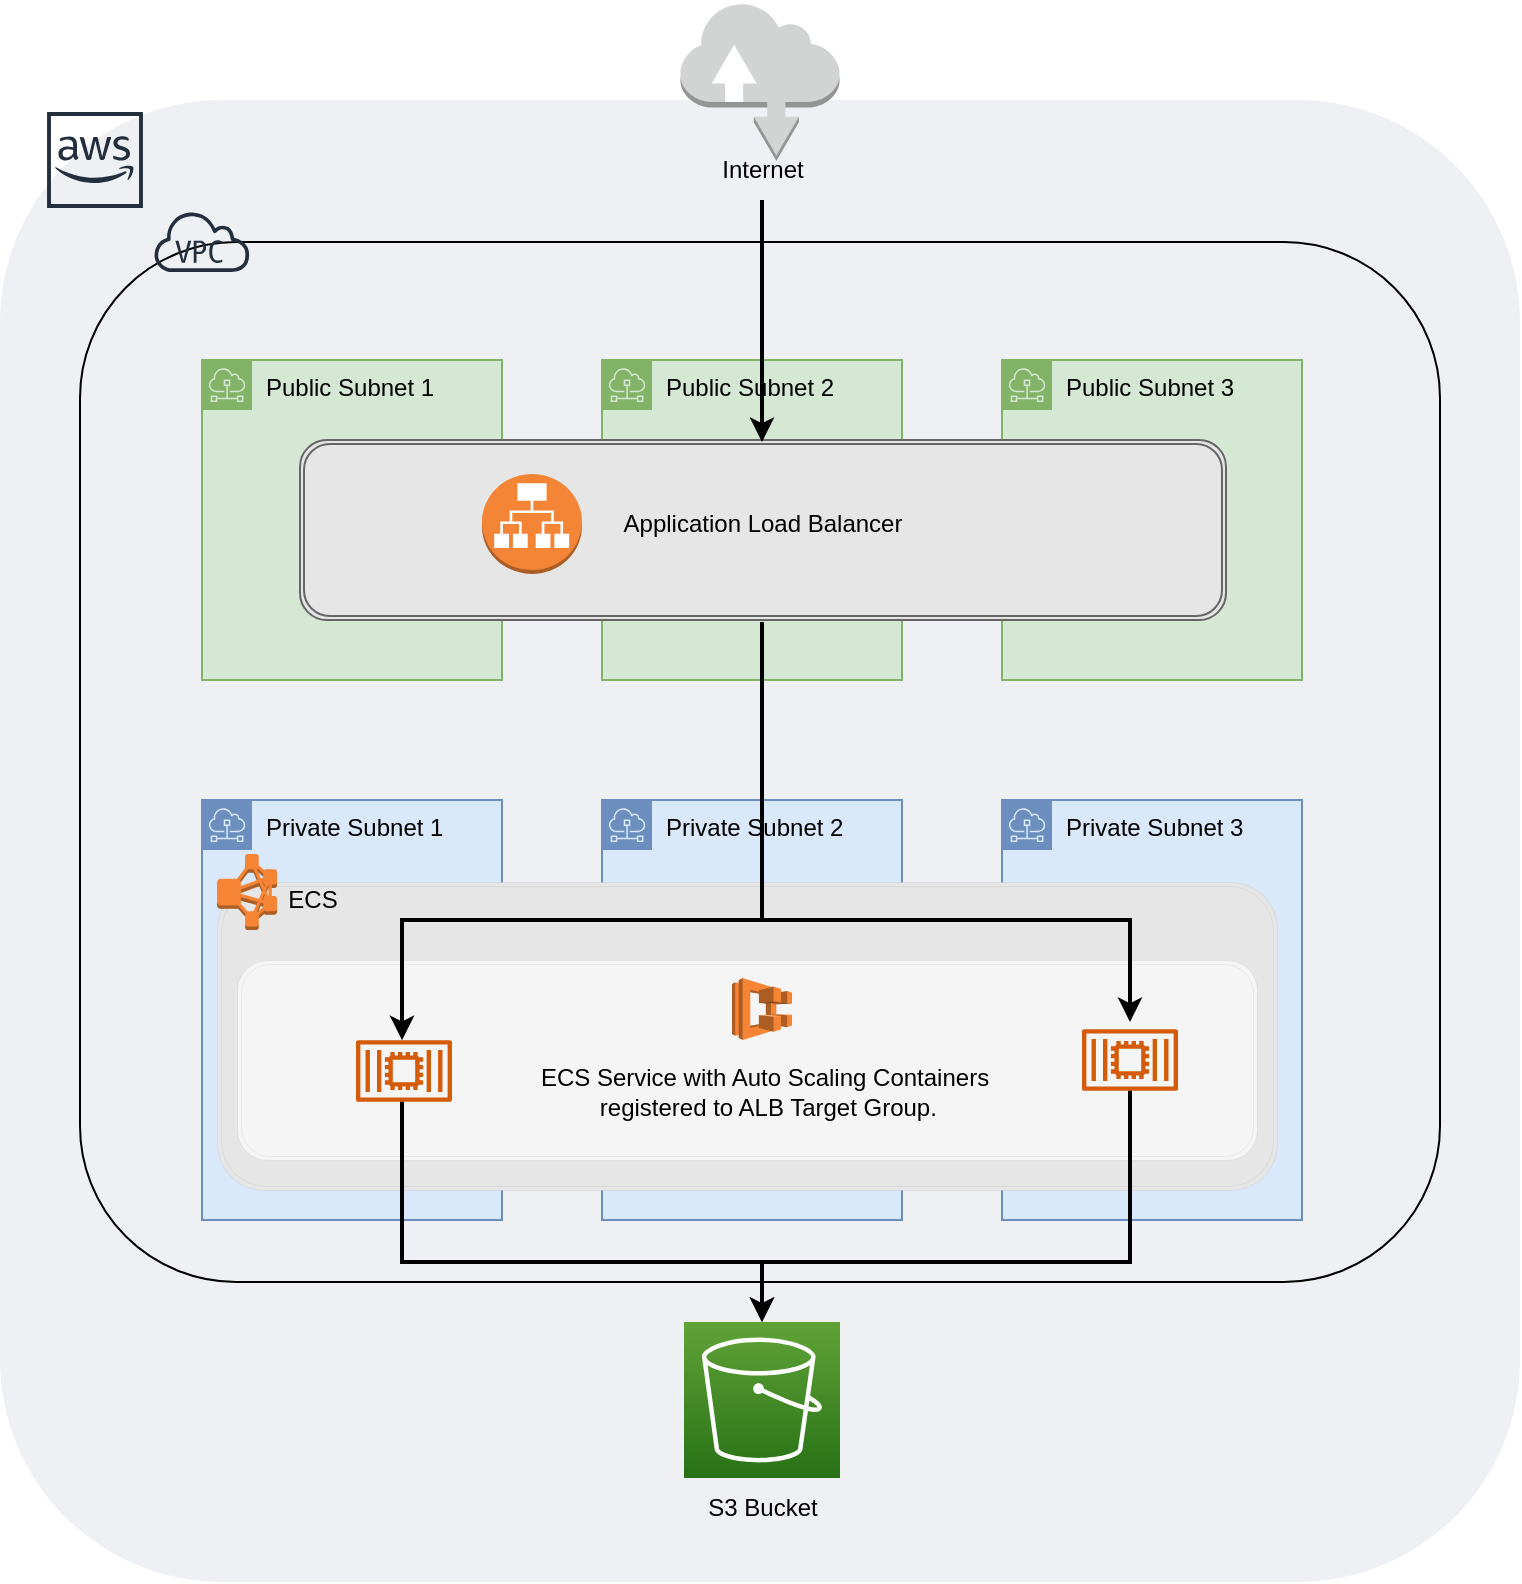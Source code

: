 <mxfile version="20.5.3" type="device"><diagram id="mDqcR0-5ua2OWRPqXHIu" name="Page-1"><mxGraphModel dx="1546" dy="814" grid="0" gridSize="10" guides="1" tooltips="1" connect="1" arrows="1" fold="1" page="1" pageScale="1" pageWidth="827" pageHeight="1169" math="0" shadow="0"><root><mxCell id="0"/><mxCell id="1" parent="0"/><mxCell id="Ame0vSONzPxdaPgYBQTU-1" value="" style="fillColor=#EFF0F3;strokeColor=none;dashed=0;verticalAlign=top;fontStyle=0;fontColor=#232F3D;rounded=1;" parent="1" vertex="1"><mxGeometry x="40" y="249" width="760" height="741" as="geometry"/></mxCell><mxCell id="Ame0vSONzPxdaPgYBQTU-3" value="Public Subnet 1" style="sketch=0;outlineConnect=0;html=1;whiteSpace=wrap;fontSize=12;fontStyle=0;shape=mxgraph.aws4.group;grIcon=mxgraph.aws4.group_subnet;strokeColor=#82b366;fillColor=#d5e8d4;verticalAlign=top;align=left;spacingLeft=30;dashed=0;rounded=1;" parent="1" vertex="1"><mxGeometry x="141" y="379" width="150" height="160" as="geometry"/></mxCell><mxCell id="Ame0vSONzPxdaPgYBQTU-4" value="Public Subnet 2" style="sketch=0;outlineConnect=0;html=1;whiteSpace=wrap;fontSize=12;fontStyle=0;shape=mxgraph.aws4.group;grIcon=mxgraph.aws4.group_subnet;strokeColor=#82b366;fillColor=#d5e8d4;verticalAlign=top;align=left;spacingLeft=30;dashed=0;rounded=1;" parent="1" vertex="1"><mxGeometry x="341" y="379" width="150" height="160" as="geometry"/></mxCell><mxCell id="Ame0vSONzPxdaPgYBQTU-5" value="Public Subnet 3" style="sketch=0;outlineConnect=0;html=1;whiteSpace=wrap;fontSize=12;fontStyle=0;shape=mxgraph.aws4.group;grIcon=mxgraph.aws4.group_subnet;strokeColor=#82b366;fillColor=#d5e8d4;verticalAlign=top;align=left;spacingLeft=30;dashed=0;rounded=1;" parent="1" vertex="1"><mxGeometry x="541" y="379" width="150" height="160" as="geometry"/></mxCell><mxCell id="Ame0vSONzPxdaPgYBQTU-6" value="Private Subnet 1" style="sketch=0;outlineConnect=0;html=1;whiteSpace=wrap;fontSize=12;fontStyle=0;shape=mxgraph.aws4.group;grIcon=mxgraph.aws4.group_subnet;strokeColor=#6c8ebf;fillColor=#dae8fc;verticalAlign=top;align=left;spacingLeft=30;dashed=0;rounded=1;" parent="1" vertex="1"><mxGeometry x="141" y="599" width="150" height="210" as="geometry"/></mxCell><mxCell id="Ame0vSONzPxdaPgYBQTU-7" value="Private Subnet 2" style="sketch=0;outlineConnect=0;html=1;whiteSpace=wrap;fontSize=12;fontStyle=0;shape=mxgraph.aws4.group;grIcon=mxgraph.aws4.group_subnet;strokeColor=#6c8ebf;fillColor=#dae8fc;verticalAlign=top;align=left;spacingLeft=30;dashed=0;rounded=1;" parent="1" vertex="1"><mxGeometry x="341" y="599" width="150" height="210" as="geometry"/></mxCell><mxCell id="Ame0vSONzPxdaPgYBQTU-8" value="Private Subnet 3" style="sketch=0;outlineConnect=0;html=1;whiteSpace=wrap;fontSize=12;fontStyle=0;shape=mxgraph.aws4.group;grIcon=mxgraph.aws4.group_subnet;strokeColor=#6c8ebf;fillColor=#dae8fc;verticalAlign=top;align=left;spacingLeft=30;dashed=0;rounded=1;" parent="1" vertex="1"><mxGeometry x="541" y="599" width="150" height="210" as="geometry"/></mxCell><mxCell id="Ame0vSONzPxdaPgYBQTU-10" value="" style="shape=ext;double=1;rounded=1;whiteSpace=wrap;html=1;fillColor=#E6E6E6;fontColor=#333333;strokeColor=#666666;" parent="1" vertex="1"><mxGeometry x="190" y="419" width="463" height="90" as="geometry"/></mxCell><mxCell id="Ame0vSONzPxdaPgYBQTU-13" value="" style="outlineConnect=0;dashed=0;verticalLabelPosition=bottom;verticalAlign=top;align=center;html=1;shape=mxgraph.aws3.application_load_balancer;fillColor=#F58536;gradientColor=none;rounded=1;" parent="1" vertex="1"><mxGeometry x="281" y="436" width="50" height="50" as="geometry"/></mxCell><mxCell id="Ame0vSONzPxdaPgYBQTU-14" value="Application Load Balancer" style="text;html=1;resizable=0;autosize=1;align=center;verticalAlign=middle;points=[];fillColor=none;strokeColor=none;rounded=0;" parent="1" vertex="1"><mxGeometry x="341" y="446" width="160" height="30" as="geometry"/></mxCell><mxCell id="Ame0vSONzPxdaPgYBQTU-15" value="" style="shape=ext;double=1;rounded=1;whiteSpace=wrap;html=1;fillColor=#E6E6E6;fontColor=#333333;strokeColor=#666666;dashed=1;strokeWidth=0;" parent="1" vertex="1"><mxGeometry x="148.5" y="640" width="530" height="154" as="geometry"/></mxCell><mxCell id="Ame0vSONzPxdaPgYBQTU-17" value="ECS" style="text;html=1;resizable=0;autosize=1;align=center;verticalAlign=middle;points=[];fillColor=none;strokeColor=none;rounded=0;" parent="1" vertex="1"><mxGeometry x="171" y="634" width="50" height="30" as="geometry"/></mxCell><mxCell id="Ame0vSONzPxdaPgYBQTU-19" value="" style="outlineConnect=0;dashed=0;verticalLabelPosition=bottom;verticalAlign=top;align=center;html=1;shape=mxgraph.aws3.emr_cluster;fillColor=#F58534;gradientColor=none;rounded=1;" parent="1" vertex="1"><mxGeometry x="148.5" y="626" width="30" height="38" as="geometry"/></mxCell><mxCell id="Ame0vSONzPxdaPgYBQTU-18" value="" style="shape=ext;double=1;rounded=1;whiteSpace=wrap;html=1;fillColor=#f5f5f5;fontColor=#333333;strokeColor=#666666;strokeWidth=0;" parent="1" vertex="1"><mxGeometry x="158.5" y="679" width="510" height="100" as="geometry"/></mxCell><mxCell id="Ame0vSONzPxdaPgYBQTU-22" value="" style="outlineConnect=0;dashed=0;verticalLabelPosition=bottom;verticalAlign=top;align=center;html=1;shape=mxgraph.aws3.ecs;fillColor=#F58534;gradientColor=none;rounded=1;" parent="1" vertex="1"><mxGeometry x="406" y="688" width="30" height="31" as="geometry"/></mxCell><mxCell id="Ame0vSONzPxdaPgYBQTU-25" value="" style="sketch=0;outlineConnect=0;fontColor=#232F3E;gradientColor=none;fillColor=#D45B07;strokeColor=none;dashed=0;verticalLabelPosition=bottom;verticalAlign=top;align=center;html=1;fontSize=12;fontStyle=0;aspect=fixed;pointerEvents=1;shape=mxgraph.aws4.container_2;rounded=1;" parent="1" vertex="1"><mxGeometry x="218" y="719" width="48" height="31" as="geometry"/></mxCell><mxCell id="Ame0vSONzPxdaPgYBQTU-27" value="" style="sketch=0;outlineConnect=0;fontColor=#232F3E;gradientColor=none;fillColor=#D45B07;strokeColor=none;dashed=0;verticalLabelPosition=bottom;verticalAlign=top;align=center;html=1;fontSize=12;fontStyle=0;aspect=fixed;pointerEvents=1;shape=mxgraph.aws4.container_2;rounded=1;" parent="1" vertex="1"><mxGeometry x="581" y="713.5" width="48" height="31" as="geometry"/></mxCell><mxCell id="Ame0vSONzPxdaPgYBQTU-28" value="ECS Service with Auto Scaling Containers&lt;br&gt;&amp;nbsp;registered to ALB Target Group." style="text;html=1;resizable=0;autosize=1;align=center;verticalAlign=middle;points=[];fillColor=none;strokeColor=none;rounded=0;" parent="1" vertex="1"><mxGeometry x="296.5" y="725" width="250" height="40" as="geometry"/></mxCell><mxCell id="Ame0vSONzPxdaPgYBQTU-45" style="edgeStyle=orthogonalEdgeStyle;rounded=0;orthogonalLoop=1;jettySize=auto;html=1;strokeWidth=2;" parent="1" source="Ame0vSONzPxdaPgYBQTU-27" edge="1"><mxGeometry relative="1" as="geometry"><mxPoint x="421" y="860" as="targetPoint"/><mxPoint x="616" y="779" as="sourcePoint"/><Array as="points"><mxPoint x="605" y="830"/><mxPoint x="421" y="830"/></Array></mxGeometry></mxCell><mxCell id="Ame0vSONzPxdaPgYBQTU-46" style="edgeStyle=orthogonalEdgeStyle;rounded=0;orthogonalLoop=1;jettySize=auto;html=1;entryX=0.5;entryY=0;entryDx=0;entryDy=0;entryPerimeter=0;strokeWidth=2;" parent="1" source="Ame0vSONzPxdaPgYBQTU-25" target="Ame0vSONzPxdaPgYBQTU-42" edge="1"><mxGeometry relative="1" as="geometry"><mxPoint x="232" y="780" as="sourcePoint"/><Array as="points"><mxPoint x="241" y="830"/><mxPoint x="421" y="830"/></Array></mxGeometry></mxCell><mxCell id="Ame0vSONzPxdaPgYBQTU-36" style="edgeStyle=orthogonalEdgeStyle;rounded=0;orthogonalLoop=1;jettySize=auto;html=1;strokeWidth=2;" parent="1" edge="1"><mxGeometry relative="1" as="geometry"><mxPoint x="421" y="510" as="sourcePoint"/><mxPoint x="605" y="710" as="targetPoint"/><Array as="points"><mxPoint x="421" y="659"/><mxPoint x="605" y="659"/></Array></mxGeometry></mxCell><mxCell id="Ame0vSONzPxdaPgYBQTU-37" style="edgeStyle=orthogonalEdgeStyle;rounded=0;orthogonalLoop=1;jettySize=auto;html=1;strokeWidth=2;" parent="1" target="Ame0vSONzPxdaPgYBQTU-25" edge="1"><mxGeometry relative="1" as="geometry"><mxPoint x="421" y="510" as="sourcePoint"/><Array as="points"><mxPoint x="421" y="659"/><mxPoint x="241" y="659"/></Array></mxGeometry></mxCell><mxCell id="Ame0vSONzPxdaPgYBQTU-41" style="edgeStyle=orthogonalEdgeStyle;rounded=0;orthogonalLoop=1;jettySize=auto;html=1;strokeWidth=2;" parent="1" source="Ame0vSONzPxdaPgYBQTU-39" edge="1"><mxGeometry relative="1" as="geometry"><mxPoint x="421" y="420" as="targetPoint"/></mxGeometry></mxCell><mxCell id="Ame0vSONzPxdaPgYBQTU-39" value="Internet" style="text;html=1;resizable=0;autosize=1;align=center;verticalAlign=middle;points=[];fillColor=none;strokeColor=none;rounded=0;" parent="1" vertex="1"><mxGeometry x="391" y="269" width="60" height="30" as="geometry"/></mxCell><mxCell id="Ame0vSONzPxdaPgYBQTU-42" value="" style="sketch=0;points=[[0,0,0],[0.25,0,0],[0.5,0,0],[0.75,0,0],[1,0,0],[0,1,0],[0.25,1,0],[0.5,1,0],[0.75,1,0],[1,1,0],[0,0.25,0],[0,0.5,0],[0,0.75,0],[1,0.25,0],[1,0.5,0],[1,0.75,0]];outlineConnect=0;fontColor=#232F3E;gradientColor=#60A337;gradientDirection=north;fillColor=#277116;strokeColor=#ffffff;dashed=0;verticalLabelPosition=bottom;verticalAlign=top;align=center;html=1;fontSize=12;fontStyle=0;aspect=fixed;shape=mxgraph.aws4.resourceIcon;resIcon=mxgraph.aws4.s3;rounded=1;" parent="1" vertex="1"><mxGeometry x="382" y="860" width="78" height="78" as="geometry"/></mxCell><mxCell id="Ame0vSONzPxdaPgYBQTU-43" value="S3 Bucket" style="text;html=1;resizable=0;autosize=1;align=center;verticalAlign=middle;points=[];fillColor=none;strokeColor=none;rounded=0;" parent="1" vertex="1"><mxGeometry x="381" y="938" width="80" height="30" as="geometry"/></mxCell><mxCell id="Ame0vSONzPxdaPgYBQTU-48" value="" style="sketch=0;outlineConnect=0;fontColor=#232F3E;gradientColor=none;strokeColor=#232F3E;fillColor=none;dashed=0;verticalLabelPosition=bottom;verticalAlign=top;align=center;html=1;fontSize=12;fontStyle=0;aspect=fixed;shape=mxgraph.aws4.resourceIcon;resIcon=mxgraph.aws4.aws_cloud;rounded=1;" parent="1" vertex="1"><mxGeometry x="57.5" y="249" width="60" height="60" as="geometry"/></mxCell><mxCell id="Ame0vSONzPxdaPgYBQTU-50" value="" style="fillColor=none;strokeColor=default;dashed=0;verticalAlign=top;fontStyle=0;fontColor=#232F3D;rounded=1;" parent="1" vertex="1"><mxGeometry x="80" y="320" width="680" height="520" as="geometry"/></mxCell><mxCell id="Ame0vSONzPxdaPgYBQTU-51" value="" style="sketch=0;outlineConnect=0;fontColor=#232F3E;gradientColor=none;strokeColor=#232F3E;fillColor=none;dashed=0;verticalLabelPosition=bottom;verticalAlign=top;align=center;html=1;fontSize=12;fontStyle=0;aspect=fixed;shape=mxgraph.aws4.resourceIcon;resIcon=mxgraph.aws4.virtual_private_cloud;" parent="1" vertex="1"><mxGeometry x="111" y="290" width="60" height="60" as="geometry"/></mxCell><mxCell id="PJSGeGeSXsmGNUDhS21I-1" value="" style="outlineConnect=0;dashed=0;verticalLabelPosition=bottom;verticalAlign=top;align=center;html=1;shape=mxgraph.aws3.internet;fillColor=#D2D3D3;gradientColor=none;" vertex="1" parent="1"><mxGeometry x="380.25" y="200" width="79.5" height="79.5" as="geometry"/></mxCell></root></mxGraphModel></diagram></mxfile>